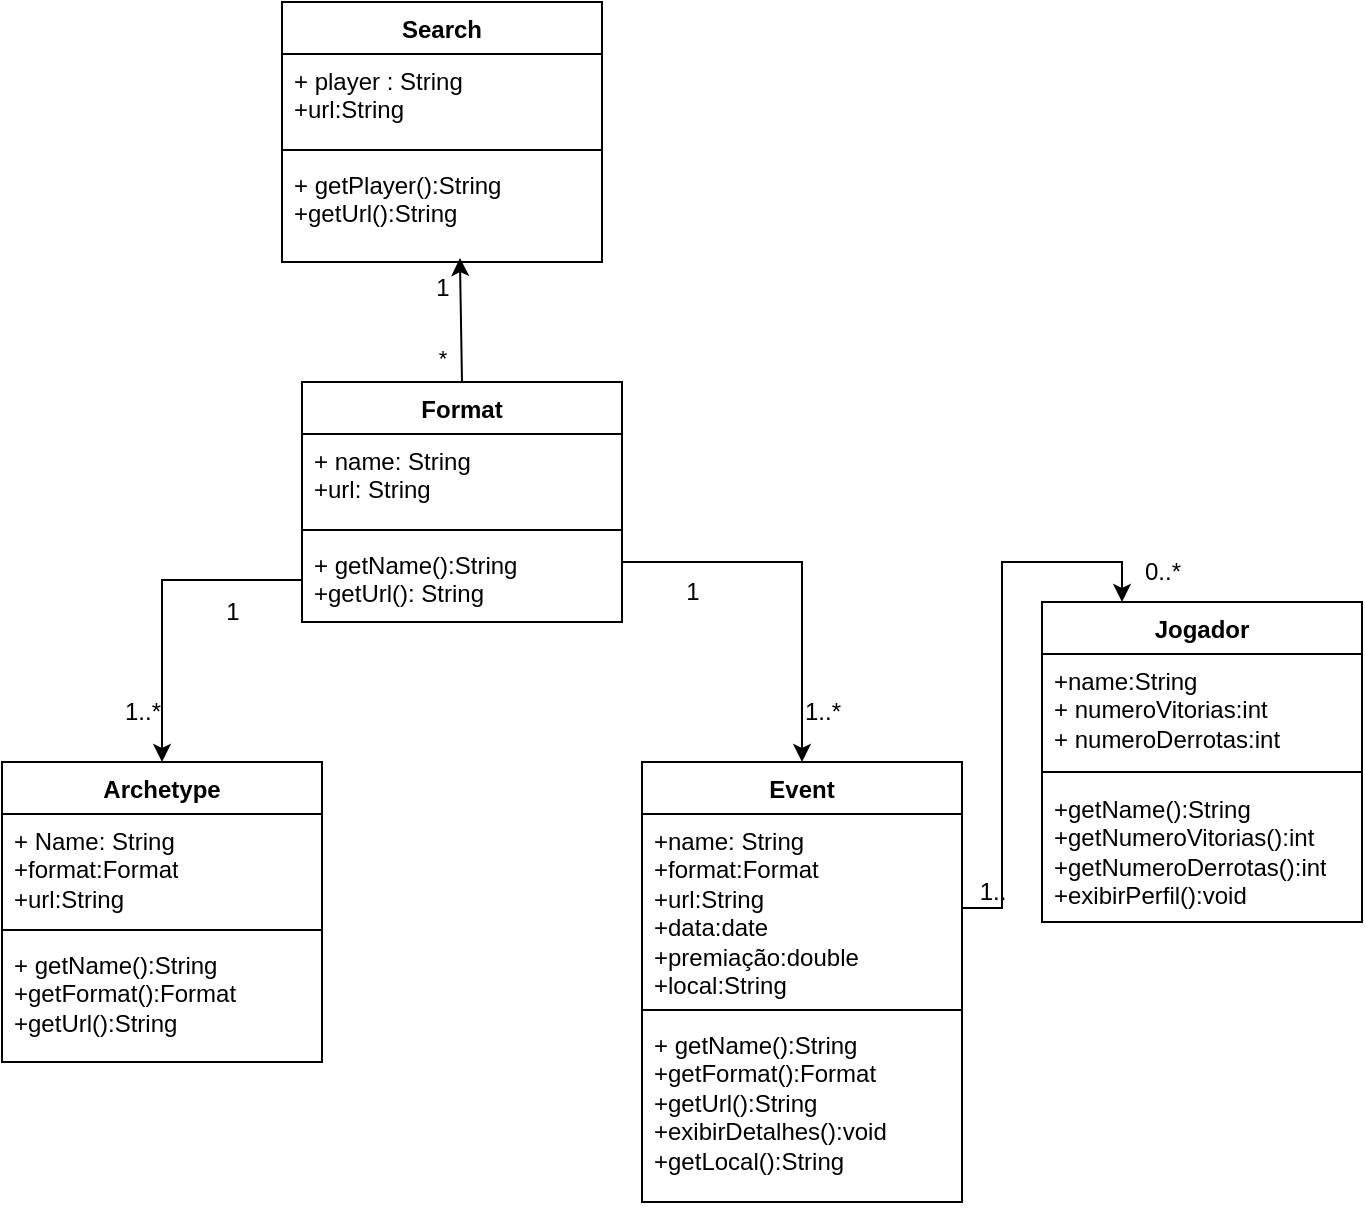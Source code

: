 <mxfile version="21.3.2" type="device">
  <diagram name="Página-1" id="FHFj7qHe8C-n0AxoPcHI">
    <mxGraphModel dx="880" dy="484" grid="1" gridSize="10" guides="1" tooltips="1" connect="1" arrows="1" fold="1" page="1" pageScale="1" pageWidth="827" pageHeight="1169" math="0" shadow="0">
      <root>
        <mxCell id="0" />
        <mxCell id="1" parent="0" />
        <mxCell id="rGx1GVtV2rvzS2kf-B2O-1" value="Search" style="swimlane;fontStyle=1;align=center;verticalAlign=top;childLayout=stackLayout;horizontal=1;startSize=26;horizontalStack=0;resizeParent=1;resizeParentMax=0;resizeLast=0;collapsible=1;marginBottom=0;whiteSpace=wrap;html=1;" vertex="1" parent="1">
          <mxGeometry x="270" y="520" width="160" height="130" as="geometry" />
        </mxCell>
        <mxCell id="rGx1GVtV2rvzS2kf-B2O-2" value="+ player : String&lt;br&gt;+url:String" style="text;strokeColor=none;fillColor=none;align=left;verticalAlign=top;spacingLeft=4;spacingRight=4;overflow=hidden;rotatable=0;points=[[0,0.5],[1,0.5]];portConstraint=eastwest;whiteSpace=wrap;html=1;" vertex="1" parent="rGx1GVtV2rvzS2kf-B2O-1">
          <mxGeometry y="26" width="160" height="44" as="geometry" />
        </mxCell>
        <mxCell id="rGx1GVtV2rvzS2kf-B2O-3" value="" style="line;strokeWidth=1;fillColor=none;align=left;verticalAlign=middle;spacingTop=-1;spacingLeft=3;spacingRight=3;rotatable=0;labelPosition=right;points=[];portConstraint=eastwest;strokeColor=inherit;" vertex="1" parent="rGx1GVtV2rvzS2kf-B2O-1">
          <mxGeometry y="70" width="160" height="8" as="geometry" />
        </mxCell>
        <mxCell id="rGx1GVtV2rvzS2kf-B2O-4" value="+ getPlayer():String&lt;br&gt;+getUrl():String" style="text;strokeColor=none;fillColor=none;align=left;verticalAlign=top;spacingLeft=4;spacingRight=4;overflow=hidden;rotatable=0;points=[[0,0.5],[1,0.5]];portConstraint=eastwest;whiteSpace=wrap;html=1;" vertex="1" parent="rGx1GVtV2rvzS2kf-B2O-1">
          <mxGeometry y="78" width="160" height="52" as="geometry" />
        </mxCell>
        <mxCell id="rGx1GVtV2rvzS2kf-B2O-10" style="rounded=0;orthogonalLoop=1;jettySize=auto;html=1;exitX=0.5;exitY=0;exitDx=0;exitDy=0;entryX=0.556;entryY=0.962;entryDx=0;entryDy=0;entryPerimeter=0;" edge="1" parent="1" source="rGx1GVtV2rvzS2kf-B2O-5" target="rGx1GVtV2rvzS2kf-B2O-4">
          <mxGeometry relative="1" as="geometry" />
        </mxCell>
        <mxCell id="rGx1GVtV2rvzS2kf-B2O-12" value="*" style="edgeLabel;html=1;align=center;verticalAlign=middle;resizable=0;points=[];" vertex="1" connectable="0" parent="rGx1GVtV2rvzS2kf-B2O-10">
          <mxGeometry x="-0.611" y="3" relative="1" as="geometry">
            <mxPoint x="-7" as="offset" />
          </mxGeometry>
        </mxCell>
        <mxCell id="rGx1GVtV2rvzS2kf-B2O-5" value="Format" style="swimlane;fontStyle=1;align=center;verticalAlign=top;childLayout=stackLayout;horizontal=1;startSize=26;horizontalStack=0;resizeParent=1;resizeParentMax=0;resizeLast=0;collapsible=1;marginBottom=0;whiteSpace=wrap;html=1;" vertex="1" parent="1">
          <mxGeometry x="280" y="710" width="160" height="120" as="geometry" />
        </mxCell>
        <mxCell id="rGx1GVtV2rvzS2kf-B2O-6" value="+ name: String&lt;br&gt;+url: String" style="text;strokeColor=none;fillColor=none;align=left;verticalAlign=top;spacingLeft=4;spacingRight=4;overflow=hidden;rotatable=0;points=[[0,0.5],[1,0.5]];portConstraint=eastwest;whiteSpace=wrap;html=1;" vertex="1" parent="rGx1GVtV2rvzS2kf-B2O-5">
          <mxGeometry y="26" width="160" height="44" as="geometry" />
        </mxCell>
        <mxCell id="rGx1GVtV2rvzS2kf-B2O-7" value="" style="line;strokeWidth=1;fillColor=none;align=left;verticalAlign=middle;spacingTop=-1;spacingLeft=3;spacingRight=3;rotatable=0;labelPosition=right;points=[];portConstraint=eastwest;strokeColor=inherit;" vertex="1" parent="rGx1GVtV2rvzS2kf-B2O-5">
          <mxGeometry y="70" width="160" height="8" as="geometry" />
        </mxCell>
        <mxCell id="rGx1GVtV2rvzS2kf-B2O-8" value="+ getName():String&lt;br&gt;+getUrl(): String" style="text;strokeColor=none;fillColor=none;align=left;verticalAlign=top;spacingLeft=4;spacingRight=4;overflow=hidden;rotatable=0;points=[[0,0.5],[1,0.5]];portConstraint=eastwest;whiteSpace=wrap;html=1;" vertex="1" parent="rGx1GVtV2rvzS2kf-B2O-5">
          <mxGeometry y="78" width="160" height="42" as="geometry" />
        </mxCell>
        <mxCell id="rGx1GVtV2rvzS2kf-B2O-11" value="1" style="text;html=1;align=center;verticalAlign=middle;resizable=0;points=[];autosize=1;strokeColor=none;fillColor=none;" vertex="1" parent="1">
          <mxGeometry x="335" y="648" width="30" height="30" as="geometry" />
        </mxCell>
        <mxCell id="rGx1GVtV2rvzS2kf-B2O-13" value="Archetype" style="swimlane;fontStyle=1;align=center;verticalAlign=top;childLayout=stackLayout;horizontal=1;startSize=26;horizontalStack=0;resizeParent=1;resizeParentMax=0;resizeLast=0;collapsible=1;marginBottom=0;whiteSpace=wrap;html=1;" vertex="1" parent="1">
          <mxGeometry x="130" y="900" width="160" height="150" as="geometry" />
        </mxCell>
        <mxCell id="rGx1GVtV2rvzS2kf-B2O-14" value="+ Name: String&lt;br&gt;+format:Format&lt;br&gt;+url:String" style="text;strokeColor=none;fillColor=none;align=left;verticalAlign=top;spacingLeft=4;spacingRight=4;overflow=hidden;rotatable=0;points=[[0,0.5],[1,0.5]];portConstraint=eastwest;whiteSpace=wrap;html=1;" vertex="1" parent="rGx1GVtV2rvzS2kf-B2O-13">
          <mxGeometry y="26" width="160" height="54" as="geometry" />
        </mxCell>
        <mxCell id="rGx1GVtV2rvzS2kf-B2O-15" value="" style="line;strokeWidth=1;fillColor=none;align=left;verticalAlign=middle;spacingTop=-1;spacingLeft=3;spacingRight=3;rotatable=0;labelPosition=right;points=[];portConstraint=eastwest;strokeColor=inherit;" vertex="1" parent="rGx1GVtV2rvzS2kf-B2O-13">
          <mxGeometry y="80" width="160" height="8" as="geometry" />
        </mxCell>
        <mxCell id="rGx1GVtV2rvzS2kf-B2O-16" value="+ getName():String&lt;br&gt;+getFormat():Format&lt;br&gt;+getUrl():String" style="text;strokeColor=none;fillColor=none;align=left;verticalAlign=top;spacingLeft=4;spacingRight=4;overflow=hidden;rotatable=0;points=[[0,0.5],[1,0.5]];portConstraint=eastwest;whiteSpace=wrap;html=1;" vertex="1" parent="rGx1GVtV2rvzS2kf-B2O-13">
          <mxGeometry y="88" width="160" height="62" as="geometry" />
        </mxCell>
        <mxCell id="rGx1GVtV2rvzS2kf-B2O-17" value="Event" style="swimlane;fontStyle=1;align=center;verticalAlign=top;childLayout=stackLayout;horizontal=1;startSize=26;horizontalStack=0;resizeParent=1;resizeParentMax=0;resizeLast=0;collapsible=1;marginBottom=0;whiteSpace=wrap;html=1;" vertex="1" parent="1">
          <mxGeometry x="450" y="900" width="160" height="220" as="geometry" />
        </mxCell>
        <mxCell id="rGx1GVtV2rvzS2kf-B2O-18" value="+name: String&lt;br&gt;+format:Format&lt;br&gt;+url:String&lt;br&gt;+data:date&lt;br&gt;+premiação:double&lt;br&gt;+local:String" style="text;strokeColor=none;fillColor=none;align=left;verticalAlign=top;spacingLeft=4;spacingRight=4;overflow=hidden;rotatable=0;points=[[0,0.5],[1,0.5]];portConstraint=eastwest;whiteSpace=wrap;html=1;" vertex="1" parent="rGx1GVtV2rvzS2kf-B2O-17">
          <mxGeometry y="26" width="160" height="94" as="geometry" />
        </mxCell>
        <mxCell id="rGx1GVtV2rvzS2kf-B2O-19" value="" style="line;strokeWidth=1;fillColor=none;align=left;verticalAlign=middle;spacingTop=-1;spacingLeft=3;spacingRight=3;rotatable=0;labelPosition=right;points=[];portConstraint=eastwest;strokeColor=inherit;" vertex="1" parent="rGx1GVtV2rvzS2kf-B2O-17">
          <mxGeometry y="120" width="160" height="8" as="geometry" />
        </mxCell>
        <mxCell id="rGx1GVtV2rvzS2kf-B2O-20" value="+ getName():String&lt;br&gt;+getFormat():Format&lt;br&gt;+getUrl():String&lt;br&gt;+exibirDetalhes():void&lt;br&gt;+getLocal():String" style="text;strokeColor=none;fillColor=none;align=left;verticalAlign=top;spacingLeft=4;spacingRight=4;overflow=hidden;rotatable=0;points=[[0,0.5],[1,0.5]];portConstraint=eastwest;whiteSpace=wrap;html=1;" vertex="1" parent="rGx1GVtV2rvzS2kf-B2O-17">
          <mxGeometry y="128" width="160" height="92" as="geometry" />
        </mxCell>
        <mxCell id="rGx1GVtV2rvzS2kf-B2O-21" style="edgeStyle=orthogonalEdgeStyle;rounded=0;orthogonalLoop=1;jettySize=auto;html=1;exitX=0;exitY=0.5;exitDx=0;exitDy=0;entryX=0.5;entryY=0;entryDx=0;entryDy=0;" edge="1" parent="1" source="rGx1GVtV2rvzS2kf-B2O-8" target="rGx1GVtV2rvzS2kf-B2O-13">
          <mxGeometry relative="1" as="geometry" />
        </mxCell>
        <mxCell id="rGx1GVtV2rvzS2kf-B2O-22" value="1" style="text;html=1;align=center;verticalAlign=middle;resizable=0;points=[];autosize=1;strokeColor=none;fillColor=none;" vertex="1" parent="1">
          <mxGeometry x="230" y="810" width="30" height="30" as="geometry" />
        </mxCell>
        <mxCell id="rGx1GVtV2rvzS2kf-B2O-23" value="1..*" style="text;html=1;align=center;verticalAlign=middle;resizable=0;points=[];autosize=1;strokeColor=none;fillColor=none;" vertex="1" parent="1">
          <mxGeometry x="180" y="860" width="40" height="30" as="geometry" />
        </mxCell>
        <mxCell id="rGx1GVtV2rvzS2kf-B2O-24" style="edgeStyle=orthogonalEdgeStyle;rounded=0;orthogonalLoop=1;jettySize=auto;html=1;" edge="1" parent="1" source="rGx1GVtV2rvzS2kf-B2O-8">
          <mxGeometry relative="1" as="geometry">
            <mxPoint x="530" y="900" as="targetPoint" />
            <Array as="points">
              <mxPoint x="530" y="800" />
            </Array>
          </mxGeometry>
        </mxCell>
        <mxCell id="rGx1GVtV2rvzS2kf-B2O-25" value="1" style="text;html=1;align=center;verticalAlign=middle;resizable=0;points=[];autosize=1;strokeColor=none;fillColor=none;" vertex="1" parent="1">
          <mxGeometry x="460" y="800" width="30" height="30" as="geometry" />
        </mxCell>
        <mxCell id="rGx1GVtV2rvzS2kf-B2O-27" value="1..*" style="text;html=1;align=center;verticalAlign=middle;resizable=0;points=[];autosize=1;strokeColor=none;fillColor=none;" vertex="1" parent="1">
          <mxGeometry x="520" y="860" width="40" height="30" as="geometry" />
        </mxCell>
        <mxCell id="rGx1GVtV2rvzS2kf-B2O-28" value="Jogador" style="swimlane;fontStyle=1;align=center;verticalAlign=top;childLayout=stackLayout;horizontal=1;startSize=26;horizontalStack=0;resizeParent=1;resizeParentMax=0;resizeLast=0;collapsible=1;marginBottom=0;whiteSpace=wrap;html=1;" vertex="1" parent="1">
          <mxGeometry x="650" y="820" width="160" height="160" as="geometry" />
        </mxCell>
        <mxCell id="rGx1GVtV2rvzS2kf-B2O-29" value="+name:String&lt;br&gt;+ numeroVitorias:int&lt;br&gt;+ numeroDerrotas:int" style="text;strokeColor=none;fillColor=none;align=left;verticalAlign=top;spacingLeft=4;spacingRight=4;overflow=hidden;rotatable=0;points=[[0,0.5],[1,0.5]];portConstraint=eastwest;whiteSpace=wrap;html=1;" vertex="1" parent="rGx1GVtV2rvzS2kf-B2O-28">
          <mxGeometry y="26" width="160" height="54" as="geometry" />
        </mxCell>
        <mxCell id="rGx1GVtV2rvzS2kf-B2O-30" value="" style="line;strokeWidth=1;fillColor=none;align=left;verticalAlign=middle;spacingTop=-1;spacingLeft=3;spacingRight=3;rotatable=0;labelPosition=right;points=[];portConstraint=eastwest;strokeColor=inherit;" vertex="1" parent="rGx1GVtV2rvzS2kf-B2O-28">
          <mxGeometry y="80" width="160" height="10" as="geometry" />
        </mxCell>
        <mxCell id="rGx1GVtV2rvzS2kf-B2O-31" value="+getName():String&lt;br&gt;+getNumeroVitorias():int&lt;br&gt;+getNumeroDerrotas():int&lt;br&gt;+exibirPerfil():void" style="text;strokeColor=none;fillColor=none;align=left;verticalAlign=top;spacingLeft=4;spacingRight=4;overflow=hidden;rotatable=0;points=[[0,0.5],[1,0.5]];portConstraint=eastwest;whiteSpace=wrap;html=1;" vertex="1" parent="rGx1GVtV2rvzS2kf-B2O-28">
          <mxGeometry y="90" width="160" height="70" as="geometry" />
        </mxCell>
        <mxCell id="rGx1GVtV2rvzS2kf-B2O-32" value="0..*" style="text;html=1;align=center;verticalAlign=middle;resizable=0;points=[];autosize=1;strokeColor=none;fillColor=none;" vertex="1" parent="1">
          <mxGeometry x="690" y="790" width="40" height="30" as="geometry" />
        </mxCell>
        <mxCell id="rGx1GVtV2rvzS2kf-B2O-33" style="edgeStyle=orthogonalEdgeStyle;rounded=0;orthogonalLoop=1;jettySize=auto;html=1;exitX=1;exitY=0.5;exitDx=0;exitDy=0;entryX=0.25;entryY=0;entryDx=0;entryDy=0;" edge="1" parent="1" source="rGx1GVtV2rvzS2kf-B2O-18" target="rGx1GVtV2rvzS2kf-B2O-28">
          <mxGeometry relative="1" as="geometry" />
        </mxCell>
        <mxCell id="rGx1GVtV2rvzS2kf-B2O-34" value="1.." style="text;html=1;align=center;verticalAlign=middle;resizable=0;points=[];autosize=1;strokeColor=none;fillColor=none;" vertex="1" parent="1">
          <mxGeometry x="605" y="950" width="40" height="30" as="geometry" />
        </mxCell>
      </root>
    </mxGraphModel>
  </diagram>
</mxfile>
